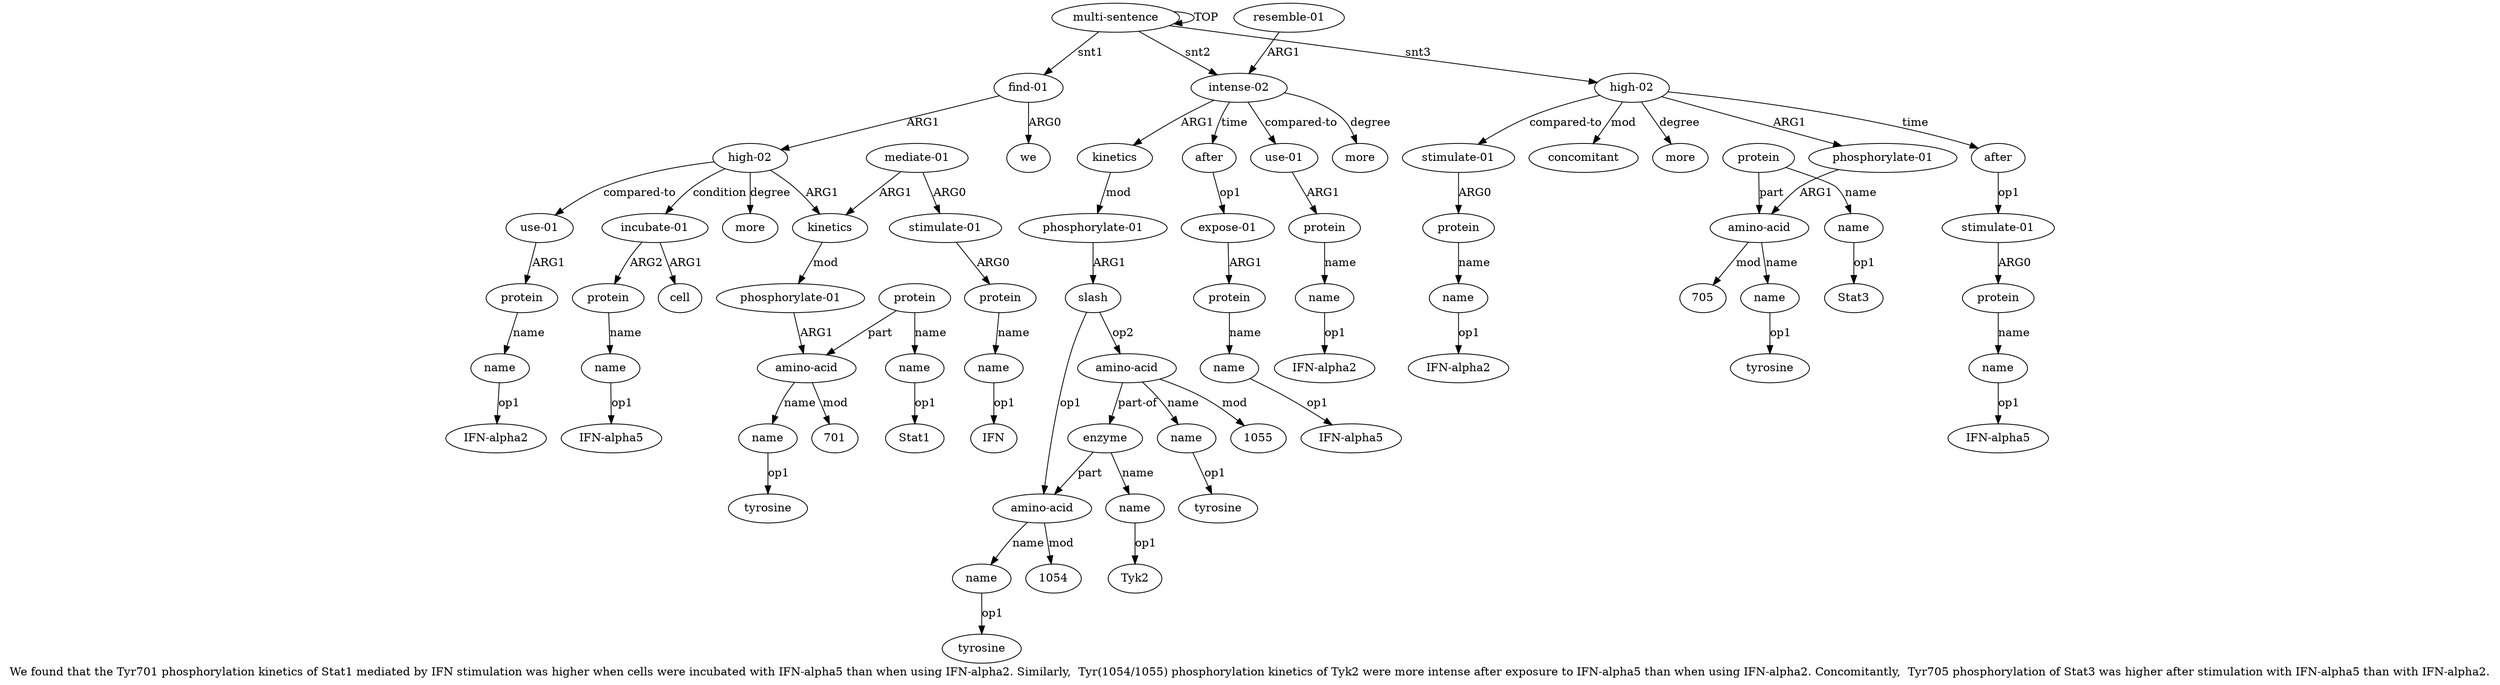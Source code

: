 digraph  {
	graph [label="We found that the Tyr701 phosphorylation kinetics of Stat1 mediated by IFN stimulation was higher when cells were incubated with \
IFN-alpha5 than when using IFN-alpha2. Similarly,  Tyr(1054/1055) phosphorylation kinetics of Tyk2 were more intense after exposure \
to IFN-alpha5 than when using IFN-alpha2. Concomitantly,  Tyr705 phosphorylation of Stat3 was higher after stimulation with IFN-alpha5 \
than with IFN-alpha2."];
	node [label="\N"];
	a20	 [color=black,
		gold_ind=20,
		gold_label=protein,
		label=protein,
		test_ind=20,
		test_label=protein];
	a21	 [color=black,
		gold_ind=21,
		gold_label=name,
		label=name,
		test_ind=21,
		test_label=name];
	a20 -> a21 [key=0,
	color=black,
	gold_label=name,
	label=name,
	test_label=name];
"a21 IFN-alpha2" [color=black,
	gold_ind=-1,
	gold_label="IFN-alpha2",
	label="IFN-alpha2",
	test_ind=-1,
	test_label="IFN-alpha2"];
a21 -> "a21 IFN-alpha2" [key=0,
color=black,
gold_label=op1,
label=op1,
test_label=op1];
a22 [color=black,
gold_ind=22,
gold_label="intense-02",
label="intense-02",
test_ind=22,
test_label="intense-02"];
a23 [color=black,
gold_ind=23,
gold_label=kinetics,
label=kinetics,
test_ind=23,
test_label=kinetics];
a22 -> a23 [key=0,
color=black,
gold_label=ARG1,
label=ARG1,
test_label=ARG1];
a36 [color=black,
gold_ind=36,
gold_label=after,
label=after,
test_ind=36,
test_label=after];
a22 -> a36 [key=0,
color=black,
gold_label=time,
label=time,
test_label=time];
a33 [color=black,
gold_ind=33,
gold_label="use-01",
label="use-01",
test_ind=33,
test_label="use-01"];
a22 -> a33 [key=0,
color=black,
gold_label="compared-to",
label="compared-to",
test_label="compared-to"];
a32 [color=black,
gold_ind=32,
gold_label=more,
label=more,
test_ind=32,
test_label=more];
a22 -> a32 [key=0,
color=black,
gold_label=degree,
label=degree,
test_label=degree];
a24 [color=black,
gold_ind=24,
gold_label="phosphorylate-01",
label="phosphorylate-01",
test_ind=24,
test_label="phosphorylate-01"];
a23 -> a24 [key=0,
color=black,
gold_label=mod,
label=mod,
test_label=mod];
a25 [color=black,
gold_ind=25,
gold_label=slash,
label=slash,
test_ind=25,
test_label=slash];
a24 -> a25 [key=0,
color=black,
gold_label=ARG1,
label=ARG1,
test_label=ARG1];
a26 [color=black,
gold_ind=26,
gold_label="amino-acid",
label="amino-acid",
test_ind=26,
test_label="amino-acid"];
a25 -> a26 [key=0,
color=black,
gold_label=op1,
label=op1,
test_label=op1];
a30 [color=black,
gold_ind=30,
gold_label="amino-acid",
label="amino-acid",
test_ind=30,
test_label="amino-acid"];
a25 -> a30 [key=0,
color=black,
gold_label=op2,
label=op2,
test_label=op2];
a27 [color=black,
gold_ind=27,
gold_label=name,
label=name,
test_ind=27,
test_label=name];
a26 -> a27 [key=0,
color=black,
gold_label=name,
label=name,
test_label=name];
"a26 1054" [color=black,
gold_ind=-1,
gold_label=1054,
label=1054,
test_ind=-1,
test_label=1054];
a26 -> "a26 1054" [key=0,
color=black,
gold_label=mod,
label=mod,
test_label=mod];
"a27 tyrosine" [color=black,
gold_ind=-1,
gold_label=tyrosine,
label=tyrosine,
test_ind=-1,
test_label=tyrosine];
a27 -> "a27 tyrosine" [key=0,
color=black,
gold_label=op1,
label=op1,
test_label=op1];
a28 [color=black,
gold_ind=28,
gold_label=enzyme,
label=enzyme,
test_ind=28,
test_label=enzyme];
a28 -> a26 [key=0,
color=black,
gold_label=part,
label=part,
test_label=part];
a29 [color=black,
gold_ind=29,
gold_label=name,
label=name,
test_ind=29,
test_label=name];
a28 -> a29 [key=0,
color=black,
gold_label=name,
label=name,
test_label=name];
"a29 Tyk2" [color=black,
gold_ind=-1,
gold_label=Tyk2,
label=Tyk2,
test_ind=-1,
test_label=Tyk2];
a29 -> "a29 Tyk2" [key=0,
color=black,
gold_label=op1,
label=op1,
test_label=op1];
"a13 IFN" [color=black,
gold_ind=-1,
gold_label=IFN,
label=IFN,
test_ind=-1,
test_label=IFN];
a31 [color=black,
gold_ind=31,
gold_label=name,
label=name,
test_ind=31,
test_label=name];
"a31 tyrosine" [color=black,
gold_ind=-1,
gold_label=tyrosine,
label=tyrosine,
test_ind=-1,
test_label=tyrosine];
a31 -> "a31 tyrosine" [key=0,
color=black,
gold_label=op1,
label=op1,
test_label=op1];
"a39 IFN-alpha5" [color=black,
gold_ind=-1,
gold_label="IFN-alpha5",
label="IFN-alpha5",
test_ind=-1,
test_label="IFN-alpha5"];
"a7 tyrosine" [color=black,
gold_ind=-1,
gold_label=tyrosine,
label=tyrosine,
test_ind=-1,
test_label=tyrosine];
a30 -> a28 [key=0,
color=black,
gold_label="part-of",
label="part-of",
test_label="part-of"];
a30 -> a31 [key=0,
color=black,
gold_label=name,
label=name,
test_label=name];
"a30 1055" [color=black,
gold_ind=-1,
gold_label=1055,
label=1055,
test_ind=-1,
test_label=1055];
a30 -> "a30 1055" [key=0,
color=black,
gold_label=mod,
label=mod,
test_label=mod];
"a9 Stat1" [color=black,
gold_ind=-1,
gold_label=Stat1,
label=Stat1,
test_ind=-1,
test_label=Stat1];
a37 [color=black,
gold_ind=37,
gold_label="expose-01",
label="expose-01",
test_ind=37,
test_label="expose-01"];
a38 [color=black,
gold_ind=38,
gold_label=protein,
label=protein,
test_ind=38,
test_label=protein];
a37 -> a38 [key=0,
color=black,
gold_label=ARG1,
label=ARG1,
test_label=ARG1];
"a43 705" [color=black,
gold_ind=-1,
gold_label=705,
label=705,
test_ind=-1,
test_label=705];
a36 -> a37 [key=0,
color=black,
gold_label=op1,
label=op1,
test_label=op1];
a34 [color=black,
gold_ind=34,
gold_label=protein,
label=protein,
test_ind=34,
test_label=protein];
a33 -> a34 [key=0,
color=black,
gold_label=ARG1,
label=ARG1,
test_label=ARG1];
"a51 IFN-alpha5" [color=black,
gold_ind=-1,
gold_label="IFN-alpha5",
label="IFN-alpha5",
test_ind=-1,
test_label="IFN-alpha5"];
"a44 tyrosine" [color=black,
gold_ind=-1,
gold_label=tyrosine,
label=tyrosine,
test_ind=-1,
test_label=tyrosine];
a35 [color=black,
gold_ind=35,
gold_label=name,
label=name,
test_ind=35,
test_label=name];
"a35 IFN-alpha2" [color=black,
gold_ind=-1,
gold_label="IFN-alpha2",
label="IFN-alpha2",
test_ind=-1,
test_label="IFN-alpha2"];
a35 -> "a35 IFN-alpha2" [key=0,
color=black,
gold_label=op1,
label=op1,
test_label=op1];
a34 -> a35 [key=0,
color=black,
gold_label=name,
label=name,
test_label=name];
"a54 IFN-alpha2" [color=black,
gold_ind=-1,
gold_label="IFN-alpha2",
label="IFN-alpha2",
test_ind=-1,
test_label="IFN-alpha2"];
a51 [color=black,
gold_ind=51,
gold_label=name,
label=name,
test_ind=51,
test_label=name];
a51 -> "a51 IFN-alpha5" [key=0,
color=black,
gold_label=op1,
label=op1,
test_label=op1];
a50 [color=black,
gold_ind=50,
gold_label=protein,
label=protein,
test_ind=50,
test_label=protein];
a50 -> a51 [key=0,
color=black,
gold_label=name,
label=name,
test_label=name];
a53 [color=black,
gold_ind=53,
gold_label=protein,
label=protein,
test_ind=53,
test_label=protein];
a54 [color=black,
gold_ind=54,
gold_label=name,
label=name,
test_ind=54,
test_label=name];
a53 -> a54 [key=0,
color=black,
gold_label=name,
label=name,
test_label=name];
a52 [color=black,
gold_ind=52,
gold_label="stimulate-01",
label="stimulate-01",
test_ind=52,
test_label="stimulate-01"];
a52 -> a53 [key=0,
color=black,
gold_label=ARG0,
label=ARG0,
test_label=ARG0];
a55 [color=black,
gold_ind=55,
gold_label=concomitant,
label=concomitant,
test_ind=55,
test_label=concomitant];
a54 -> "a54 IFN-alpha2" [key=0,
color=black,
gold_label=op1,
label=op1,
test_label=op1];
"a46 Stat3" [color=black,
gold_ind=-1,
gold_label=Stat3,
label=Stat3,
test_ind=-1,
test_label=Stat3];
a15 [color=black,
gold_ind=15,
gold_label="incubate-01",
label="incubate-01",
test_ind=15,
test_label="incubate-01"];
a17 [color=black,
gold_ind=17,
gold_label=protein,
label=protein,
test_ind=17,
test_label=protein];
a15 -> a17 [key=0,
color=black,
gold_label=ARG2,
label=ARG2,
test_label=ARG2];
a16 [color=black,
gold_ind=16,
gold_label=cell,
label=cell,
test_ind=16,
test_label=cell];
a15 -> a16 [key=0,
color=black,
gold_label=ARG1,
label=ARG1,
test_label=ARG1];
a14 [color=black,
gold_ind=14,
gold_label=more,
label=more,
test_ind=14,
test_label=more];
a18 [color=black,
gold_ind=18,
gold_label=name,
label=name,
test_ind=18,
test_label=name];
a17 -> a18 [key=0,
color=black,
gold_label=name,
label=name,
test_label=name];
a11 [color=black,
gold_ind=11,
gold_label="stimulate-01",
label="stimulate-01",
test_ind=11,
test_label="stimulate-01"];
a12 [color=black,
gold_ind=12,
gold_label=protein,
label=protein,
test_ind=12,
test_label=protein];
a11 -> a12 [key=0,
color=black,
gold_label=ARG0,
label=ARG0,
test_label=ARG0];
a10 [color=black,
gold_ind=10,
gold_label="mediate-01",
label="mediate-01",
test_ind=10,
test_label="mediate-01"];
a10 -> a11 [key=0,
color=black,
gold_label=ARG0,
label=ARG0,
test_label=ARG0];
a4 [color=black,
gold_ind=4,
gold_label=kinetics,
label=kinetics,
test_ind=4,
test_label=kinetics];
a10 -> a4 [key=0,
color=black,
gold_label=ARG1,
label=ARG1,
test_label=ARG1];
a13 [color=black,
gold_ind=13,
gold_label=name,
label=name,
test_ind=13,
test_label=name];
a13 -> "a13 IFN" [key=0,
color=black,
gold_label=op1,
label=op1,
test_label=op1];
a12 -> a13 [key=0,
color=black,
gold_label=name,
label=name,
test_label=name];
a39 [color=black,
gold_ind=39,
gold_label=name,
label=name,
test_ind=39,
test_label=name];
a39 -> "a39 IFN-alpha5" [key=0,
color=black,
gold_label=op1,
label=op1,
test_label=op1];
a38 -> a39 [key=0,
color=black,
gold_label=name,
label=name,
test_label=name];
a19 [color=black,
gold_ind=19,
gold_label="use-01",
label="use-01",
test_ind=19,
test_label="use-01"];
a19 -> a20 [key=0,
color=black,
gold_label=ARG1,
label=ARG1,
test_label=ARG1];
"a18 IFN-alpha5" [color=black,
gold_ind=-1,
gold_label="IFN-alpha5",
label="IFN-alpha5",
test_ind=-1,
test_label="IFN-alpha5"];
a18 -> "a18 IFN-alpha5" [key=0,
color=black,
gold_label=op1,
label=op1,
test_label=op1];
a1 [color=black,
gold_ind=1,
gold_label="find-01",
label="find-01",
test_ind=1,
test_label="find-01"];
a3 [color=black,
gold_ind=3,
gold_label="high-02",
label="high-02",
test_ind=3,
test_label="high-02"];
a1 -> a3 [key=0,
color=black,
gold_label=ARG1,
label=ARG1,
test_label=ARG1];
a2 [color=black,
gold_ind=2,
gold_label=we,
label=we,
test_ind=2,
test_label=we];
a1 -> a2 [key=0,
color=black,
gold_label=ARG0,
label=ARG0,
test_label=ARG0];
a0 [color=black,
gold_ind=0,
gold_label="multi-sentence",
label="multi-sentence",
test_ind=0,
test_label="multi-sentence"];
a0 -> a22 [key=0,
color=black,
gold_label=snt2,
label=snt2,
test_label=snt2];
a0 -> a1 [key=0,
color=black,
gold_label=snt1,
label=snt1,
test_label=snt1];
a0 -> a0 [key=0,
color=black,
gold_label=TOP,
label=TOP,
test_label=TOP];
a41 [color=black,
gold_ind=41,
gold_label="high-02",
label="high-02",
test_ind=41,
test_label="high-02"];
a0 -> a41 [key=0,
color=black,
gold_label=snt3,
label=snt3,
test_label=snt3];
a3 -> a15 [key=0,
color=black,
gold_label=condition,
label=condition,
test_label=condition];
a3 -> a14 [key=0,
color=black,
gold_label=degree,
label=degree,
test_label=degree];
a3 -> a19 [key=0,
color=black,
gold_label="compared-to",
label="compared-to",
test_label="compared-to"];
a3 -> a4 [key=0,
color=black,
gold_label=ARG1,
label=ARG1,
test_label=ARG1];
a5 [color=black,
gold_ind=5,
gold_label="phosphorylate-01",
label="phosphorylate-01",
test_ind=5,
test_label="phosphorylate-01"];
a6 [color=black,
gold_ind=6,
gold_label="amino-acid",
label="amino-acid",
test_ind=6,
test_label="amino-acid"];
a5 -> a6 [key=0,
color=black,
gold_label=ARG1,
label=ARG1,
test_label=ARG1];
a4 -> a5 [key=0,
color=black,
gold_label=mod,
label=mod,
test_label=mod];
a7 [color=black,
gold_ind=7,
gold_label=name,
label=name,
test_ind=7,
test_label=name];
a7 -> "a7 tyrosine" [key=0,
color=black,
gold_label=op1,
label=op1,
test_label=op1];
a6 -> a7 [key=0,
color=black,
gold_label=name,
label=name,
test_label=name];
"a6 701" [color=black,
gold_ind=-1,
gold_label=701,
label=701,
test_ind=-1,
test_label=701];
a6 -> "a6 701" [key=0,
color=black,
gold_label=mod,
label=mod,
test_label=mod];
a9 [color=black,
gold_ind=9,
gold_label=name,
label=name,
test_ind=9,
test_label=name];
a9 -> "a9 Stat1" [key=0,
color=black,
gold_label=op1,
label=op1,
test_label=op1];
a8 [color=black,
gold_ind=8,
gold_label=protein,
label=protein,
test_ind=8,
test_label=protein];
a8 -> a6 [key=0,
color=black,
gold_label=part,
label=part,
test_label=part];
a8 -> a9 [key=0,
color=black,
gold_label=name,
label=name,
test_label=name];
a46 [color=black,
gold_ind=46,
gold_label=name,
label=name,
test_ind=46,
test_label=name];
a46 -> "a46 Stat3" [key=0,
color=black,
gold_label=op1,
label=op1,
test_label=op1];
a47 [color=black,
gold_ind=47,
gold_label=more,
label=more,
test_ind=47,
test_label=more];
a44 [color=black,
gold_ind=44,
gold_label=name,
label=name,
test_ind=44,
test_label=name];
a44 -> "a44 tyrosine" [key=0,
color=black,
gold_label=op1,
label=op1,
test_label=op1];
a45 [color=black,
gold_ind=45,
gold_label=protein,
label=protein,
test_ind=45,
test_label=protein];
a45 -> a46 [key=0,
color=black,
gold_label=name,
label=name,
test_label=name];
a43 [color=black,
gold_ind=43,
gold_label="amino-acid",
label="amino-acid",
test_ind=43,
test_label="amino-acid"];
a45 -> a43 [key=0,
color=black,
gold_label=part,
label=part,
test_label=part];
a42 [color=black,
gold_ind=42,
gold_label="phosphorylate-01",
label="phosphorylate-01",
test_ind=42,
test_label="phosphorylate-01"];
a42 -> a43 [key=0,
color=black,
gold_label=ARG1,
label=ARG1,
test_label=ARG1];
a43 -> "a43 705" [key=0,
color=black,
gold_label=mod,
label=mod,
test_label=mod];
a43 -> a44 [key=0,
color=black,
gold_label=name,
label=name,
test_label=name];
a40 [color=black,
gold_ind=40,
gold_label="resemble-01",
label="resemble-01",
test_ind=40,
test_label="resemble-01"];
a40 -> a22 [key=0,
color=black,
gold_label=ARG1,
label=ARG1,
test_label=ARG1];
a41 -> a52 [key=0,
color=black,
gold_label="compared-to",
label="compared-to",
test_label="compared-to"];
a41 -> a55 [key=0,
color=black,
gold_label=mod,
label=mod,
test_label=mod];
a41 -> a47 [key=0,
color=black,
gold_label=degree,
label=degree,
test_label=degree];
a41 -> a42 [key=0,
color=black,
gold_label=ARG1,
label=ARG1,
test_label=ARG1];
a48 [color=black,
gold_ind=48,
gold_label=after,
label=after,
test_ind=48,
test_label=after];
a41 -> a48 [key=0,
color=black,
gold_label=time,
label=time,
test_label=time];
a49 [color=black,
gold_ind=49,
gold_label="stimulate-01",
label="stimulate-01",
test_ind=49,
test_label="stimulate-01"];
a48 -> a49 [key=0,
color=black,
gold_label=op1,
label=op1,
test_label=op1];
a49 -> a50 [key=0,
color=black,
gold_label=ARG0,
label=ARG0,
test_label=ARG0];
}
